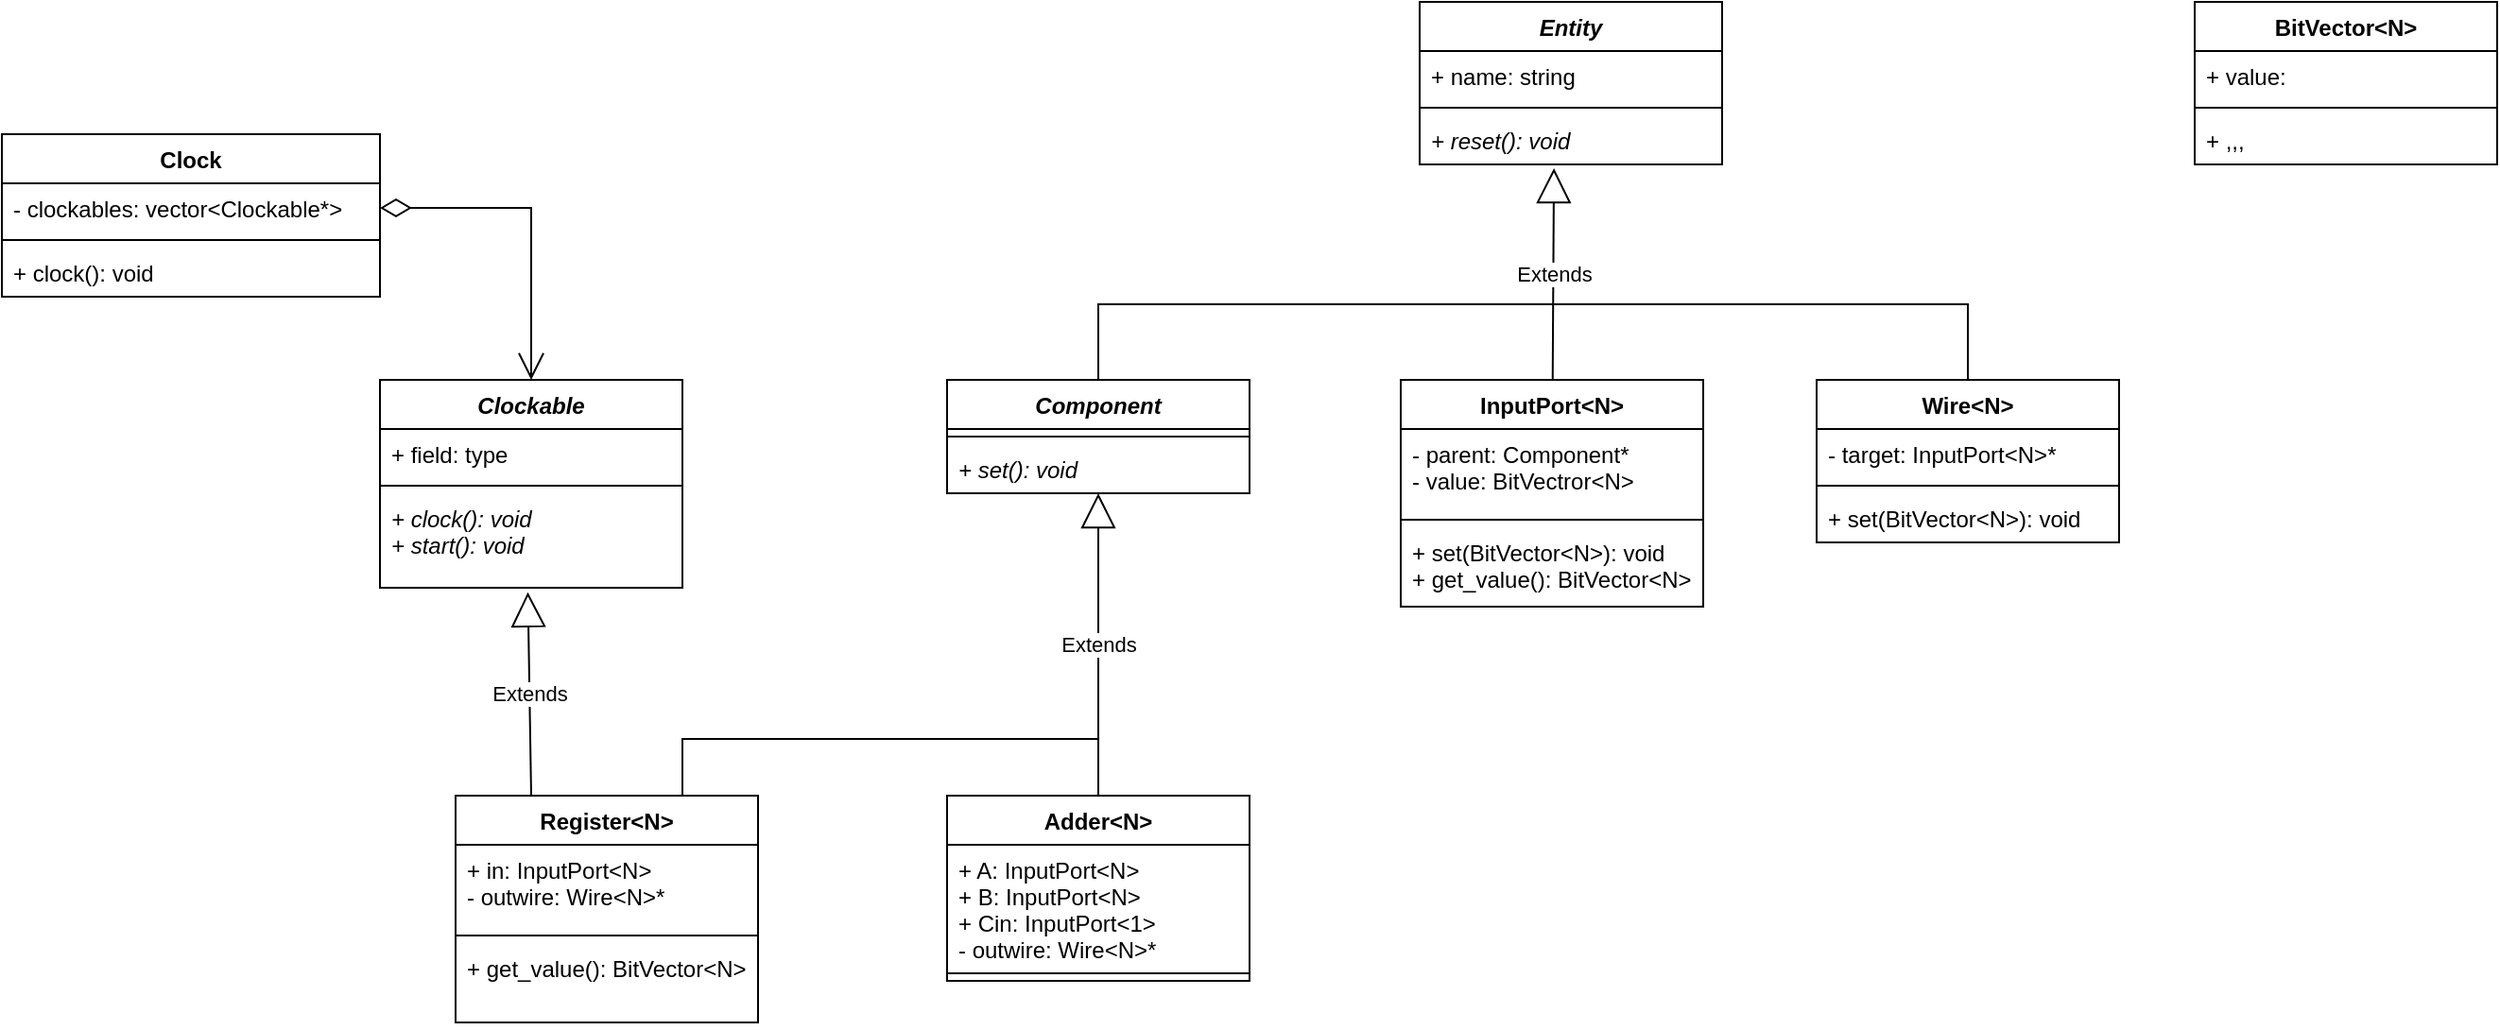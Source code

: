 <mxfile version="20.7.4" type="device"><diagram id="C5RBs43oDa-KdzZeNtuy" name="Page-1"><mxGraphModel dx="2320" dy="2054" grid="1" gridSize="10" guides="1" tooltips="1" connect="1" arrows="1" fold="1" page="1" pageScale="1" pageWidth="827" pageHeight="1169" math="0" shadow="0"><root><mxCell id="WIyWlLk6GJQsqaUBKTNV-0"/><mxCell id="WIyWlLk6GJQsqaUBKTNV-1" parent="WIyWlLk6GJQsqaUBKTNV-0"/><mxCell id="X4xFs5R_CXYeF9bU_yx4-1" value="Component" style="swimlane;fontStyle=3;align=center;verticalAlign=top;childLayout=stackLayout;horizontal=1;startSize=26;horizontalStack=0;resizeParent=1;resizeParentMax=0;resizeLast=0;collapsible=1;marginBottom=0;" parent="WIyWlLk6GJQsqaUBKTNV-1" vertex="1"><mxGeometry x="-20" y="-40" width="160" height="60" as="geometry"/></mxCell><mxCell id="X4xFs5R_CXYeF9bU_yx4-3" value="" style="line;strokeWidth=1;fillColor=none;align=left;verticalAlign=middle;spacingTop=-1;spacingLeft=3;spacingRight=3;rotatable=0;labelPosition=right;points=[];portConstraint=eastwest;strokeColor=inherit;" parent="X4xFs5R_CXYeF9bU_yx4-1" vertex="1"><mxGeometry y="26" width="160" height="8" as="geometry"/></mxCell><mxCell id="X4xFs5R_CXYeF9bU_yx4-4" value="+ set(): void" style="text;strokeColor=none;fillColor=none;align=left;verticalAlign=top;spacingLeft=4;spacingRight=4;overflow=hidden;rotatable=0;points=[[0,0.5],[1,0.5]];portConstraint=eastwest;fontStyle=2" parent="X4xFs5R_CXYeF9bU_yx4-1" vertex="1"><mxGeometry y="34" width="160" height="26" as="geometry"/></mxCell><mxCell id="X4xFs5R_CXYeF9bU_yx4-13" value="Wire&lt;N&gt;" style="swimlane;fontStyle=1;align=center;verticalAlign=top;childLayout=stackLayout;horizontal=1;startSize=26;horizontalStack=0;resizeParent=1;resizeParentMax=0;resizeLast=0;collapsible=1;marginBottom=0;" parent="WIyWlLk6GJQsqaUBKTNV-1" vertex="1"><mxGeometry x="440" y="-40" width="160" height="86" as="geometry"/></mxCell><mxCell id="X4xFs5R_CXYeF9bU_yx4-14" value="- target: InputPort&lt;N&gt;*" style="text;strokeColor=none;fillColor=none;align=left;verticalAlign=top;spacingLeft=4;spacingRight=4;overflow=hidden;rotatable=0;points=[[0,0.5],[1,0.5]];portConstraint=eastwest;" parent="X4xFs5R_CXYeF9bU_yx4-13" vertex="1"><mxGeometry y="26" width="160" height="26" as="geometry"/></mxCell><mxCell id="X4xFs5R_CXYeF9bU_yx4-15" value="" style="line;strokeWidth=1;fillColor=none;align=left;verticalAlign=middle;spacingTop=-1;spacingLeft=3;spacingRight=3;rotatable=0;labelPosition=right;points=[];portConstraint=eastwest;strokeColor=inherit;" parent="X4xFs5R_CXYeF9bU_yx4-13" vertex="1"><mxGeometry y="52" width="160" height="8" as="geometry"/></mxCell><mxCell id="X4xFs5R_CXYeF9bU_yx4-16" value="+ set(BitVector&lt;N&gt;): void" style="text;strokeColor=none;fillColor=none;align=left;verticalAlign=top;spacingLeft=4;spacingRight=4;overflow=hidden;rotatable=0;points=[[0,0.5],[1,0.5]];portConstraint=eastwest;" parent="X4xFs5R_CXYeF9bU_yx4-13" vertex="1"><mxGeometry y="60" width="160" height="26" as="geometry"/></mxCell><mxCell id="X4xFs5R_CXYeF9bU_yx4-17" value="Entity" style="swimlane;fontStyle=3;align=center;verticalAlign=top;childLayout=stackLayout;horizontal=1;startSize=26;horizontalStack=0;resizeParent=1;resizeParentMax=0;resizeLast=0;collapsible=1;marginBottom=0;" parent="WIyWlLk6GJQsqaUBKTNV-1" vertex="1"><mxGeometry x="230" y="-240" width="160" height="86" as="geometry"/></mxCell><mxCell id="X4xFs5R_CXYeF9bU_yx4-18" value="+ name: string" style="text;strokeColor=none;fillColor=none;align=left;verticalAlign=top;spacingLeft=4;spacingRight=4;overflow=hidden;rotatable=0;points=[[0,0.5],[1,0.5]];portConstraint=eastwest;" parent="X4xFs5R_CXYeF9bU_yx4-17" vertex="1"><mxGeometry y="26" width="160" height="26" as="geometry"/></mxCell><mxCell id="X4xFs5R_CXYeF9bU_yx4-19" value="" style="line;strokeWidth=1;fillColor=none;align=left;verticalAlign=middle;spacingTop=-1;spacingLeft=3;spacingRight=3;rotatable=0;labelPosition=right;points=[];portConstraint=eastwest;strokeColor=inherit;" parent="X4xFs5R_CXYeF9bU_yx4-17" vertex="1"><mxGeometry y="52" width="160" height="8" as="geometry"/></mxCell><mxCell id="X4xFs5R_CXYeF9bU_yx4-20" value="+ reset(): void" style="text;strokeColor=none;fillColor=none;align=left;verticalAlign=top;spacingLeft=4;spacingRight=4;overflow=hidden;rotatable=0;points=[[0,0.5],[1,0.5]];portConstraint=eastwest;fontStyle=2" parent="X4xFs5R_CXYeF9bU_yx4-17" vertex="1"><mxGeometry y="60" width="160" height="26" as="geometry"/></mxCell><mxCell id="X4xFs5R_CXYeF9bU_yx4-21" value="Extends" style="endArrow=block;endSize=16;endFill=0;html=1;rounded=0;entryX=0.444;entryY=1.077;entryDx=0;entryDy=0;entryPerimeter=0;" parent="WIyWlLk6GJQsqaUBKTNV-1" source="X4xFs5R_CXYeF9bU_yx4-35" target="X4xFs5R_CXYeF9bU_yx4-20" edge="1"><mxGeometry width="160" relative="1" as="geometry"><mxPoint x="300" y="-80" as="sourcePoint"/><mxPoint x="250" y="50" as="targetPoint"/><Array as="points"/></mxGeometry></mxCell><mxCell id="X4xFs5R_CXYeF9bU_yx4-23" value="Register&lt;N&gt;" style="swimlane;fontStyle=1;align=center;verticalAlign=top;childLayout=stackLayout;horizontal=1;startSize=26;horizontalStack=0;resizeParent=1;resizeParentMax=0;resizeLast=0;collapsible=1;marginBottom=0;" parent="WIyWlLk6GJQsqaUBKTNV-1" vertex="1"><mxGeometry x="-280" y="180" width="160" height="120" as="geometry"/></mxCell><mxCell id="X4xFs5R_CXYeF9bU_yx4-24" value="+ in: InputPort&lt;N&gt;&#10;- outwire: Wire&lt;N&gt;*&#10;" style="text;strokeColor=none;fillColor=none;align=left;verticalAlign=top;spacingLeft=4;spacingRight=4;overflow=hidden;rotatable=0;points=[[0,0.5],[1,0.5]];portConstraint=eastwest;" parent="X4xFs5R_CXYeF9bU_yx4-23" vertex="1"><mxGeometry y="26" width="160" height="44" as="geometry"/></mxCell><mxCell id="X4xFs5R_CXYeF9bU_yx4-25" value="" style="line;strokeWidth=1;fillColor=none;align=left;verticalAlign=middle;spacingTop=-1;spacingLeft=3;spacingRight=3;rotatable=0;labelPosition=right;points=[];portConstraint=eastwest;strokeColor=inherit;" parent="X4xFs5R_CXYeF9bU_yx4-23" vertex="1"><mxGeometry y="70" width="160" height="8" as="geometry"/></mxCell><mxCell id="X4xFs5R_CXYeF9bU_yx4-26" value="+ get_value(): BitVector&lt;N&gt;&#10;" style="text;strokeColor=none;fillColor=none;align=left;verticalAlign=top;spacingLeft=4;spacingRight=4;overflow=hidden;rotatable=0;points=[[0,0.5],[1,0.5]];portConstraint=eastwest;" parent="X4xFs5R_CXYeF9bU_yx4-23" vertex="1"><mxGeometry y="78" width="160" height="42" as="geometry"/></mxCell><mxCell id="X4xFs5R_CXYeF9bU_yx4-35" value="InputPort&lt;N&gt;" style="swimlane;fontStyle=1;align=center;verticalAlign=top;childLayout=stackLayout;horizontal=1;startSize=26;horizontalStack=0;resizeParent=1;resizeParentMax=0;resizeLast=0;collapsible=1;marginBottom=0;" parent="WIyWlLk6GJQsqaUBKTNV-1" vertex="1"><mxGeometry x="220" y="-40" width="160" height="120" as="geometry"/></mxCell><mxCell id="X4xFs5R_CXYeF9bU_yx4-36" value="- parent: Component*&#10;- value: BitVectror&lt;N&gt;" style="text;strokeColor=none;fillColor=none;align=left;verticalAlign=top;spacingLeft=4;spacingRight=4;overflow=hidden;rotatable=0;points=[[0,0.5],[1,0.5]];portConstraint=eastwest;" parent="X4xFs5R_CXYeF9bU_yx4-35" vertex="1"><mxGeometry y="26" width="160" height="44" as="geometry"/></mxCell><mxCell id="X4xFs5R_CXYeF9bU_yx4-37" value="" style="line;strokeWidth=1;fillColor=none;align=left;verticalAlign=middle;spacingTop=-1;spacingLeft=3;spacingRight=3;rotatable=0;labelPosition=right;points=[];portConstraint=eastwest;strokeColor=inherit;" parent="X4xFs5R_CXYeF9bU_yx4-35" vertex="1"><mxGeometry y="70" width="160" height="8" as="geometry"/></mxCell><mxCell id="X4xFs5R_CXYeF9bU_yx4-38" value="+ set(BitVector&lt;N&gt;): void&#10;+ get_value(): BitVector&lt;N&gt;&#10;" style="text;strokeColor=none;fillColor=none;align=left;verticalAlign=top;spacingLeft=4;spacingRight=4;overflow=hidden;rotatable=0;points=[[0,0.5],[1,0.5]];portConstraint=eastwest;" parent="X4xFs5R_CXYeF9bU_yx4-35" vertex="1"><mxGeometry y="78" width="160" height="42" as="geometry"/></mxCell><mxCell id="X4xFs5R_CXYeF9bU_yx4-42" value="" style="endArrow=none;html=1;rounded=0;exitX=0.5;exitY=0;exitDx=0;exitDy=0;" parent="WIyWlLk6GJQsqaUBKTNV-1" source="X4xFs5R_CXYeF9bU_yx4-1" edge="1"><mxGeometry width="50" height="50" relative="1" as="geometry"><mxPoint x="420" y="80" as="sourcePoint"/><mxPoint x="300" y="-80" as="targetPoint"/><Array as="points"><mxPoint x="60" y="-80"/></Array></mxGeometry></mxCell><mxCell id="X4xFs5R_CXYeF9bU_yx4-43" value="Adder&lt;N&gt;" style="swimlane;fontStyle=1;align=center;verticalAlign=top;childLayout=stackLayout;horizontal=1;startSize=26;horizontalStack=0;resizeParent=1;resizeParentMax=0;resizeLast=0;collapsible=1;marginBottom=0;" parent="WIyWlLk6GJQsqaUBKTNV-1" vertex="1"><mxGeometry x="-20" y="180" width="160" height="98" as="geometry"/></mxCell><mxCell id="X4xFs5R_CXYeF9bU_yx4-44" value="+ A: InputPort&lt;N&gt;&#10;+ B: InputPort&lt;N&gt;&#10;+ Cin: InputPort&lt;1&gt;&#10;- outwire: Wire&lt;N&gt;*&#10;&#10;" style="text;strokeColor=none;fillColor=none;align=left;verticalAlign=top;spacingLeft=4;spacingRight=4;overflow=hidden;rotatable=0;points=[[0,0.5],[1,0.5]];portConstraint=eastwest;" parent="X4xFs5R_CXYeF9bU_yx4-43" vertex="1"><mxGeometry y="26" width="160" height="64" as="geometry"/></mxCell><mxCell id="X4xFs5R_CXYeF9bU_yx4-45" value="" style="line;strokeWidth=1;fillColor=none;align=left;verticalAlign=middle;spacingTop=-1;spacingLeft=3;spacingRight=3;rotatable=0;labelPosition=right;points=[];portConstraint=eastwest;strokeColor=inherit;" parent="X4xFs5R_CXYeF9bU_yx4-43" vertex="1"><mxGeometry y="90" width="160" height="8" as="geometry"/></mxCell><mxCell id="X4xFs5R_CXYeF9bU_yx4-47" value="Extends" style="endArrow=block;endSize=16;endFill=0;html=1;rounded=0;exitX=0.5;exitY=0;exitDx=0;exitDy=0;entryX=0.5;entryY=1;entryDx=0;entryDy=0;" parent="WIyWlLk6GJQsqaUBKTNV-1" source="X4xFs5R_CXYeF9bU_yx4-43" target="X4xFs5R_CXYeF9bU_yx4-1" edge="1"><mxGeometry width="160" relative="1" as="geometry"><mxPoint x="50" y="100" as="sourcePoint"/><mxPoint x="50" y="60" as="targetPoint"/></mxGeometry></mxCell><mxCell id="X4xFs5R_CXYeF9bU_yx4-48" value="" style="endArrow=none;html=1;rounded=0;exitX=0.75;exitY=0;exitDx=0;exitDy=0;" parent="WIyWlLk6GJQsqaUBKTNV-1" source="X4xFs5R_CXYeF9bU_yx4-23" edge="1"><mxGeometry width="50" height="50" relative="1" as="geometry"><mxPoint x="-210" y="140" as="sourcePoint"/><mxPoint x="60" y="150" as="targetPoint"/><Array as="points"><mxPoint x="-160" y="150"/></Array></mxGeometry></mxCell><mxCell id="X4xFs5R_CXYeF9bU_yx4-49" value="" style="endArrow=none;html=1;rounded=0;exitX=0.5;exitY=0;exitDx=0;exitDy=0;" parent="WIyWlLk6GJQsqaUBKTNV-1" source="X4xFs5R_CXYeF9bU_yx4-13" edge="1"><mxGeometry width="50" height="50" relative="1" as="geometry"><mxPoint x="610" y="-80" as="sourcePoint"/><mxPoint x="300" y="-80" as="targetPoint"/><Array as="points"><mxPoint x="520" y="-80"/></Array></mxGeometry></mxCell><mxCell id="orvypWZyp_lgRgcHbK1E-0" value="Clockable" style="swimlane;fontStyle=3;align=center;verticalAlign=top;childLayout=stackLayout;horizontal=1;startSize=26;horizontalStack=0;resizeParent=1;resizeParentMax=0;resizeLast=0;collapsible=1;marginBottom=0;" vertex="1" parent="WIyWlLk6GJQsqaUBKTNV-1"><mxGeometry x="-320" y="-40" width="160" height="110" as="geometry"/></mxCell><mxCell id="orvypWZyp_lgRgcHbK1E-1" value="+ field: type" style="text;strokeColor=none;fillColor=none;align=left;verticalAlign=top;spacingLeft=4;spacingRight=4;overflow=hidden;rotatable=0;points=[[0,0.5],[1,0.5]];portConstraint=eastwest;" vertex="1" parent="orvypWZyp_lgRgcHbK1E-0"><mxGeometry y="26" width="160" height="26" as="geometry"/></mxCell><mxCell id="orvypWZyp_lgRgcHbK1E-2" value="" style="line;strokeWidth=1;fillColor=none;align=left;verticalAlign=middle;spacingTop=-1;spacingLeft=3;spacingRight=3;rotatable=0;labelPosition=right;points=[];portConstraint=eastwest;strokeColor=inherit;" vertex="1" parent="orvypWZyp_lgRgcHbK1E-0"><mxGeometry y="52" width="160" height="8" as="geometry"/></mxCell><mxCell id="orvypWZyp_lgRgcHbK1E-3" value="+ clock(): void&#10;+ start(): void" style="text;strokeColor=none;fillColor=none;align=left;verticalAlign=top;spacingLeft=4;spacingRight=4;overflow=hidden;rotatable=0;points=[[0,0.5],[1,0.5]];portConstraint=eastwest;fontStyle=2" vertex="1" parent="orvypWZyp_lgRgcHbK1E-0"><mxGeometry y="60" width="160" height="50" as="geometry"/></mxCell><mxCell id="orvypWZyp_lgRgcHbK1E-4" value="Clock" style="swimlane;fontStyle=1;align=center;verticalAlign=top;childLayout=stackLayout;horizontal=1;startSize=26;horizontalStack=0;resizeParent=1;resizeParentMax=0;resizeLast=0;collapsible=1;marginBottom=0;" vertex="1" parent="WIyWlLk6GJQsqaUBKTNV-1"><mxGeometry x="-520" y="-170" width="200" height="86" as="geometry"/></mxCell><mxCell id="orvypWZyp_lgRgcHbK1E-5" value="- clockables: vector&lt;Clockable*&gt;" style="text;strokeColor=none;fillColor=none;align=left;verticalAlign=top;spacingLeft=4;spacingRight=4;overflow=hidden;rotatable=0;points=[[0,0.5],[1,0.5]];portConstraint=eastwest;" vertex="1" parent="orvypWZyp_lgRgcHbK1E-4"><mxGeometry y="26" width="200" height="26" as="geometry"/></mxCell><mxCell id="orvypWZyp_lgRgcHbK1E-6" value="" style="line;strokeWidth=1;fillColor=none;align=left;verticalAlign=middle;spacingTop=-1;spacingLeft=3;spacingRight=3;rotatable=0;labelPosition=right;points=[];portConstraint=eastwest;strokeColor=inherit;" vertex="1" parent="orvypWZyp_lgRgcHbK1E-4"><mxGeometry y="52" width="200" height="8" as="geometry"/></mxCell><mxCell id="orvypWZyp_lgRgcHbK1E-7" value="+ clock(): void" style="text;strokeColor=none;fillColor=none;align=left;verticalAlign=top;spacingLeft=4;spacingRight=4;overflow=hidden;rotatable=0;points=[[0,0.5],[1,0.5]];portConstraint=eastwest;" vertex="1" parent="orvypWZyp_lgRgcHbK1E-4"><mxGeometry y="60" width="200" height="26" as="geometry"/></mxCell><mxCell id="orvypWZyp_lgRgcHbK1E-8" value="" style="endArrow=open;html=1;endSize=12;startArrow=diamondThin;startSize=14;startFill=0;edgeStyle=orthogonalEdgeStyle;align=left;verticalAlign=bottom;rounded=0;entryX=0.5;entryY=0;entryDx=0;entryDy=0;exitX=1;exitY=0.5;exitDx=0;exitDy=0;" edge="1" parent="WIyWlLk6GJQsqaUBKTNV-1" source="orvypWZyp_lgRgcHbK1E-5" target="orvypWZyp_lgRgcHbK1E-0"><mxGeometry x="-1" y="3" relative="1" as="geometry"><mxPoint x="-420" y="-50" as="sourcePoint"/><mxPoint x="-310" y="-50" as="targetPoint"/></mxGeometry></mxCell><mxCell id="orvypWZyp_lgRgcHbK1E-9" value="Extends" style="endArrow=block;endSize=16;endFill=0;html=1;rounded=0;exitX=0.25;exitY=0;exitDx=0;exitDy=0;entryX=0.489;entryY=1.047;entryDx=0;entryDy=0;entryPerimeter=0;" edge="1" parent="WIyWlLk6GJQsqaUBKTNV-1" source="X4xFs5R_CXYeF9bU_yx4-23" target="orvypWZyp_lgRgcHbK1E-3"><mxGeometry width="160" relative="1" as="geometry"><mxPoint x="-300" y="80" as="sourcePoint"/><mxPoint x="-140" y="80" as="targetPoint"/></mxGeometry></mxCell><mxCell id="orvypWZyp_lgRgcHbK1E-10" value="BitVector&lt;N&gt;" style="swimlane;fontStyle=1;align=center;verticalAlign=top;childLayout=stackLayout;horizontal=1;startSize=26;horizontalStack=0;resizeParent=1;resizeParentMax=0;resizeLast=0;collapsible=1;marginBottom=0;" vertex="1" parent="WIyWlLk6GJQsqaUBKTNV-1"><mxGeometry x="640" y="-240" width="160" height="86" as="geometry"/></mxCell><mxCell id="orvypWZyp_lgRgcHbK1E-11" value="+ value: " style="text;strokeColor=none;fillColor=none;align=left;verticalAlign=top;spacingLeft=4;spacingRight=4;overflow=hidden;rotatable=0;points=[[0,0.5],[1,0.5]];portConstraint=eastwest;" vertex="1" parent="orvypWZyp_lgRgcHbK1E-10"><mxGeometry y="26" width="160" height="26" as="geometry"/></mxCell><mxCell id="orvypWZyp_lgRgcHbK1E-12" value="" style="line;strokeWidth=1;fillColor=none;align=left;verticalAlign=middle;spacingTop=-1;spacingLeft=3;spacingRight=3;rotatable=0;labelPosition=right;points=[];portConstraint=eastwest;strokeColor=inherit;" vertex="1" parent="orvypWZyp_lgRgcHbK1E-10"><mxGeometry y="52" width="160" height="8" as="geometry"/></mxCell><mxCell id="orvypWZyp_lgRgcHbK1E-13" value="+ ,,," style="text;strokeColor=none;fillColor=none;align=left;verticalAlign=top;spacingLeft=4;spacingRight=4;overflow=hidden;rotatable=0;points=[[0,0.5],[1,0.5]];portConstraint=eastwest;" vertex="1" parent="orvypWZyp_lgRgcHbK1E-10"><mxGeometry y="60" width="160" height="26" as="geometry"/></mxCell></root></mxGraphModel></diagram></mxfile>